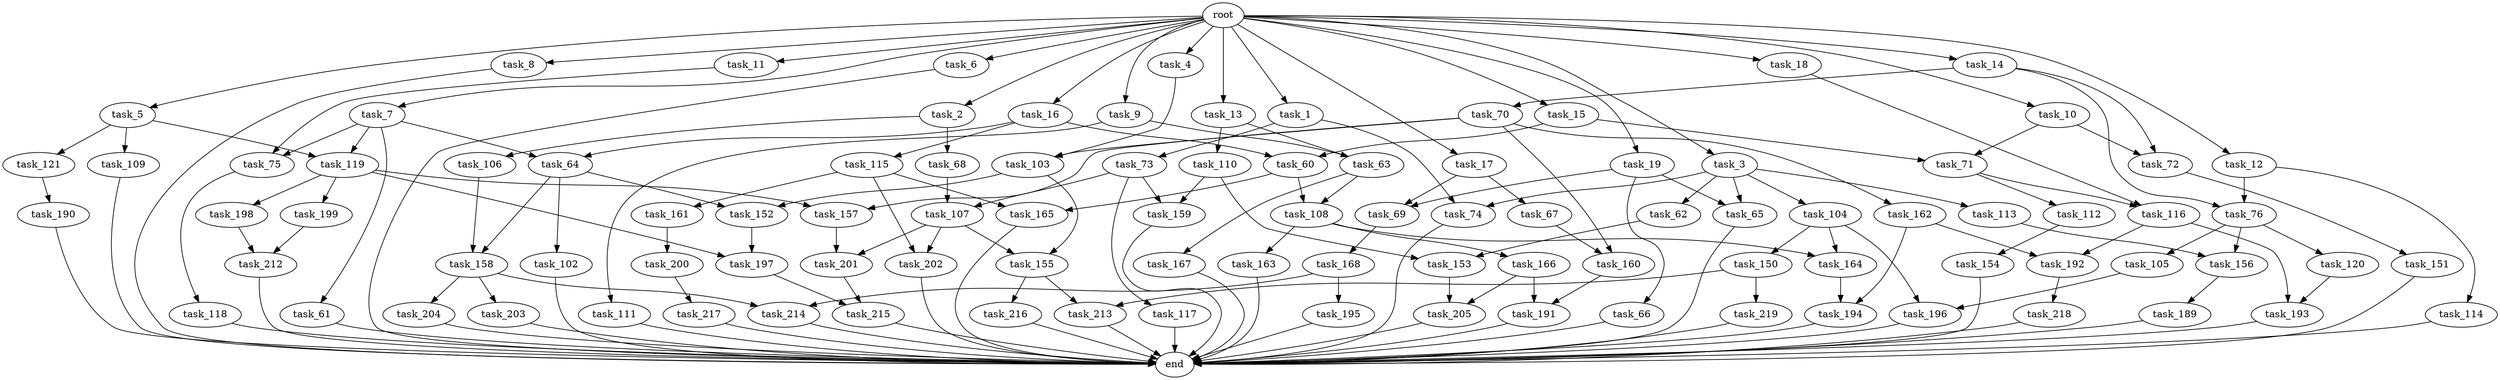 digraph G {
  task_192 [size="214748364.800000"];
  task_16 [size="1.024000"];
  task_150 [size="137438953.472000"];
  task_212 [size="1554778161.152000"];
  task_168 [size="858993459.200000"];
  task_115 [size="695784701.952000"];
  task_158 [size="68719476.736000"];
  task_19 [size="1.024000"];
  task_12 [size="1.024000"];
  task_190 [size="549755813.888000"];
  task_119 [size="687194767.360000"];
  task_13 [size="1.024000"];
  task_102 [size="34359738.368000"];
  task_11 [size="1.024000"];
  task_166 [size="34359738.368000"];
  task_8 [size="1.024000"];
  task_111 [size="858993459.200000"];
  task_117 [size="214748364.800000"];
  task_162 [size="695784701.952000"];
  task_151 [size="214748364.800000"];
  task_62 [size="420906795.008000"];
  task_219 [size="858993459.200000"];
  task_107 [size="635655159.808000"];
  task_6 [size="1.024000"];
  task_108 [size="386547056.640000"];
  task_156 [size="687194767.360000"];
  task_218 [size="137438953.472000"];
  task_72 [size="1554778161.152000"];
  task_200 [size="549755813.888000"];
  task_63 [size="1073741824.000000"];
  task_217 [size="137438953.472000"];
  root [size="0.000000"];
  task_202 [size="1391569403.904000"];
  task_216 [size="137438953.472000"];
  task_104 [size="420906795.008000"];
  task_7 [size="1.024000"];
  task_74 [size="970662608.896000"];
  task_118 [size="34359738.368000"];
  task_18 [size="1.024000"];
  task_152 [size="730144440.320000"];
  task_106 [size="34359738.368000"];
  task_157 [size="910533066.752000"];
  task_198 [size="214748364.800000"];
  task_215 [size="764504178.688000"];
  task_203 [size="420906795.008000"];
  task_189 [size="34359738.368000"];
  task_155 [size="1391569403.904000"];
  task_165 [size="773094113.280000"];
  task_2 [size="1.024000"];
  task_110 [size="214748364.800000"];
  task_153 [size="627065225.216000"];
  task_66 [size="309237645.312000"];
  task_4 [size="1.024000"];
  task_103 [size="833223655.424000"];
  task_191 [size="1168231104.512000"];
  task_112 [size="695784701.952000"];
  task_199 [size="214748364.800000"];
  task_65 [size="730144440.320000"];
  task_69 [size="858993459.200000"];
  task_73 [size="549755813.888000"];
  task_76 [size="773094113.280000"];
  task_159 [size="764504178.688000"];
  task_61 [size="137438953.472000"];
  task_114 [size="77309411.328000"];
  task_10 [size="1.024000"];
  task_205 [size="858993459.200000"];
  task_14 [size="1.024000"];
  task_163 [size="34359738.368000"];
  task_1 [size="1.024000"];
  task_214 [size="970662608.896000"];
  task_75 [size="687194767.360000"];
  task_64 [size="833223655.424000"];
  task_121 [size="549755813.888000"];
  task_15 [size="1.024000"];
  end [size="0.000000"];
  task_164 [size="171798691.840000"];
  task_167 [size="309237645.312000"];
  task_196 [size="558345748.480000"];
  task_70 [size="695784701.952000"];
  task_160 [size="773094113.280000"];
  task_193 [size="154618822.656000"];
  task_3 [size="1.024000"];
  task_71 [size="996432412.672000"];
  task_197 [size="1073741824.000000"];
  task_105 [size="137438953.472000"];
  task_201 [size="1245540515.840000"];
  task_194 [size="687194767.360000"];
  task_109 [size="549755813.888000"];
  task_60 [size="833223655.424000"];
  task_154 [size="34359738.368000"];
  task_9 [size="1.024000"];
  task_120 [size="137438953.472000"];
  task_5 [size="1.024000"];
  task_67 [size="549755813.888000"];
  task_161 [size="695784701.952000"];
  task_17 [size="1.024000"];
  task_204 [size="420906795.008000"];
  task_195 [size="549755813.888000"];
  task_113 [size="420906795.008000"];
  task_116 [size="1391569403.904000"];
  task_68 [size="34359738.368000"];
  task_213 [size="996432412.672000"];

  task_192 -> task_218 [size="134217728.000000"];
  task_16 -> task_60 [size="679477248.000000"];
  task_16 -> task_64 [size="679477248.000000"];
  task_16 -> task_115 [size="679477248.000000"];
  task_150 -> task_219 [size="838860800.000000"];
  task_150 -> task_213 [size="838860800.000000"];
  task_212 -> end [size="1.000000"];
  task_168 -> task_214 [size="536870912.000000"];
  task_168 -> task_195 [size="536870912.000000"];
  task_115 -> task_202 [size="679477248.000000"];
  task_115 -> task_161 [size="679477248.000000"];
  task_115 -> task_165 [size="679477248.000000"];
  task_158 -> task_214 [size="411041792.000000"];
  task_158 -> task_203 [size="411041792.000000"];
  task_158 -> task_204 [size="411041792.000000"];
  task_19 -> task_66 [size="301989888.000000"];
  task_19 -> task_69 [size="301989888.000000"];
  task_19 -> task_65 [size="301989888.000000"];
  task_12 -> task_114 [size="75497472.000000"];
  task_12 -> task_76 [size="75497472.000000"];
  task_190 -> end [size="1.000000"];
  task_119 -> task_198 [size="209715200.000000"];
  task_119 -> task_197 [size="209715200.000000"];
  task_119 -> task_157 [size="209715200.000000"];
  task_119 -> task_199 [size="209715200.000000"];
  task_13 -> task_63 [size="209715200.000000"];
  task_13 -> task_110 [size="209715200.000000"];
  task_102 -> end [size="1.000000"];
  task_11 -> task_75 [size="536870912.000000"];
  task_166 -> task_205 [size="301989888.000000"];
  task_166 -> task_191 [size="301989888.000000"];
  task_8 -> end [size="1.000000"];
  task_111 -> end [size="1.000000"];
  task_117 -> end [size="1.000000"];
  task_162 -> task_192 [size="134217728.000000"];
  task_162 -> task_194 [size="134217728.000000"];
  task_151 -> end [size="1.000000"];
  task_62 -> task_153 [size="75497472.000000"];
  task_219 -> end [size="1.000000"];
  task_107 -> task_202 [size="679477248.000000"];
  task_107 -> task_155 [size="679477248.000000"];
  task_107 -> task_201 [size="679477248.000000"];
  task_6 -> end [size="1.000000"];
  task_108 -> task_166 [size="33554432.000000"];
  task_108 -> task_163 [size="33554432.000000"];
  task_108 -> task_164 [size="33554432.000000"];
  task_156 -> task_189 [size="33554432.000000"];
  task_218 -> end [size="1.000000"];
  task_72 -> task_151 [size="209715200.000000"];
  task_200 -> task_217 [size="134217728.000000"];
  task_63 -> task_108 [size="301989888.000000"];
  task_63 -> task_167 [size="301989888.000000"];
  task_217 -> end [size="1.000000"];
  root -> task_2 [size="1.000000"];
  root -> task_7 [size="1.000000"];
  root -> task_5 [size="1.000000"];
  root -> task_11 [size="1.000000"];
  root -> task_10 [size="1.000000"];
  root -> task_16 [size="1.000000"];
  root -> task_4 [size="1.000000"];
  root -> task_17 [size="1.000000"];
  root -> task_3 [size="1.000000"];
  root -> task_13 [size="1.000000"];
  root -> task_18 [size="1.000000"];
  root -> task_9 [size="1.000000"];
  root -> task_19 [size="1.000000"];
  root -> task_6 [size="1.000000"];
  root -> task_14 [size="1.000000"];
  root -> task_8 [size="1.000000"];
  root -> task_12 [size="1.000000"];
  root -> task_15 [size="1.000000"];
  root -> task_1 [size="1.000000"];
  task_202 -> end [size="1.000000"];
  task_216 -> end [size="1.000000"];
  task_104 -> task_150 [size="134217728.000000"];
  task_104 -> task_164 [size="134217728.000000"];
  task_104 -> task_196 [size="134217728.000000"];
  task_7 -> task_119 [size="134217728.000000"];
  task_7 -> task_61 [size="134217728.000000"];
  task_7 -> task_75 [size="134217728.000000"];
  task_7 -> task_64 [size="134217728.000000"];
  task_74 -> end [size="1.000000"];
  task_118 -> end [size="1.000000"];
  task_18 -> task_116 [size="679477248.000000"];
  task_152 -> task_197 [size="838860800.000000"];
  task_106 -> task_158 [size="33554432.000000"];
  task_157 -> task_201 [size="536870912.000000"];
  task_198 -> task_212 [size="838860800.000000"];
  task_215 -> end [size="1.000000"];
  task_203 -> end [size="1.000000"];
  task_189 -> end [size="1.000000"];
  task_155 -> task_216 [size="134217728.000000"];
  task_155 -> task_213 [size="134217728.000000"];
  task_165 -> end [size="1.000000"];
  task_2 -> task_68 [size="33554432.000000"];
  task_2 -> task_106 [size="33554432.000000"];
  task_110 -> task_159 [size="536870912.000000"];
  task_110 -> task_153 [size="536870912.000000"];
  task_153 -> task_205 [size="536870912.000000"];
  task_66 -> end [size="1.000000"];
  task_4 -> task_103 [size="134217728.000000"];
  task_103 -> task_152 [size="679477248.000000"];
  task_103 -> task_155 [size="679477248.000000"];
  task_191 -> end [size="1.000000"];
  task_112 -> task_154 [size="33554432.000000"];
  task_199 -> task_212 [size="679477248.000000"];
  task_65 -> end [size="1.000000"];
  task_69 -> task_168 [size="838860800.000000"];
  task_73 -> task_159 [size="209715200.000000"];
  task_73 -> task_117 [size="209715200.000000"];
  task_73 -> task_107 [size="209715200.000000"];
  task_76 -> task_120 [size="134217728.000000"];
  task_76 -> task_105 [size="134217728.000000"];
  task_76 -> task_156 [size="134217728.000000"];
  task_159 -> end [size="1.000000"];
  task_61 -> end [size="1.000000"];
  task_114 -> end [size="1.000000"];
  task_10 -> task_71 [size="838860800.000000"];
  task_10 -> task_72 [size="838860800.000000"];
  task_205 -> end [size="1.000000"];
  task_14 -> task_70 [size="679477248.000000"];
  task_14 -> task_76 [size="679477248.000000"];
  task_14 -> task_72 [size="679477248.000000"];
  task_163 -> end [size="1.000000"];
  task_1 -> task_74 [size="536870912.000000"];
  task_1 -> task_73 [size="536870912.000000"];
  task_214 -> end [size="1.000000"];
  task_75 -> task_118 [size="33554432.000000"];
  task_64 -> task_152 [size="33554432.000000"];
  task_64 -> task_102 [size="33554432.000000"];
  task_64 -> task_158 [size="33554432.000000"];
  task_121 -> task_190 [size="536870912.000000"];
  task_15 -> task_71 [size="134217728.000000"];
  task_15 -> task_60 [size="134217728.000000"];
  task_164 -> task_194 [size="536870912.000000"];
  task_167 -> end [size="1.000000"];
  task_196 -> end [size="1.000000"];
  task_70 -> task_160 [size="679477248.000000"];
  task_70 -> task_103 [size="679477248.000000"];
  task_70 -> task_157 [size="679477248.000000"];
  task_70 -> task_162 [size="679477248.000000"];
  task_160 -> task_191 [size="838860800.000000"];
  task_193 -> end [size="1.000000"];
  task_3 -> task_113 [size="411041792.000000"];
  task_3 -> task_74 [size="411041792.000000"];
  task_3 -> task_65 [size="411041792.000000"];
  task_3 -> task_104 [size="411041792.000000"];
  task_3 -> task_62 [size="411041792.000000"];
  task_71 -> task_116 [size="679477248.000000"];
  task_71 -> task_112 [size="679477248.000000"];
  task_197 -> task_215 [size="536870912.000000"];
  task_105 -> task_196 [size="411041792.000000"];
  task_201 -> task_215 [size="209715200.000000"];
  task_194 -> end [size="1.000000"];
  task_109 -> end [size="1.000000"];
  task_60 -> task_108 [size="75497472.000000"];
  task_60 -> task_165 [size="75497472.000000"];
  task_154 -> end [size="1.000000"];
  task_9 -> task_111 [size="838860800.000000"];
  task_9 -> task_63 [size="838860800.000000"];
  task_120 -> task_193 [size="75497472.000000"];
  task_5 -> task_119 [size="536870912.000000"];
  task_5 -> task_121 [size="536870912.000000"];
  task_5 -> task_109 [size="536870912.000000"];
  task_67 -> task_160 [size="75497472.000000"];
  task_161 -> task_200 [size="536870912.000000"];
  task_17 -> task_67 [size="536870912.000000"];
  task_17 -> task_69 [size="536870912.000000"];
  task_204 -> end [size="1.000000"];
  task_195 -> end [size="1.000000"];
  task_113 -> task_156 [size="536870912.000000"];
  task_116 -> task_193 [size="75497472.000000"];
  task_116 -> task_192 [size="75497472.000000"];
  task_68 -> task_107 [size="411041792.000000"];
  task_213 -> end [size="1.000000"];
}
